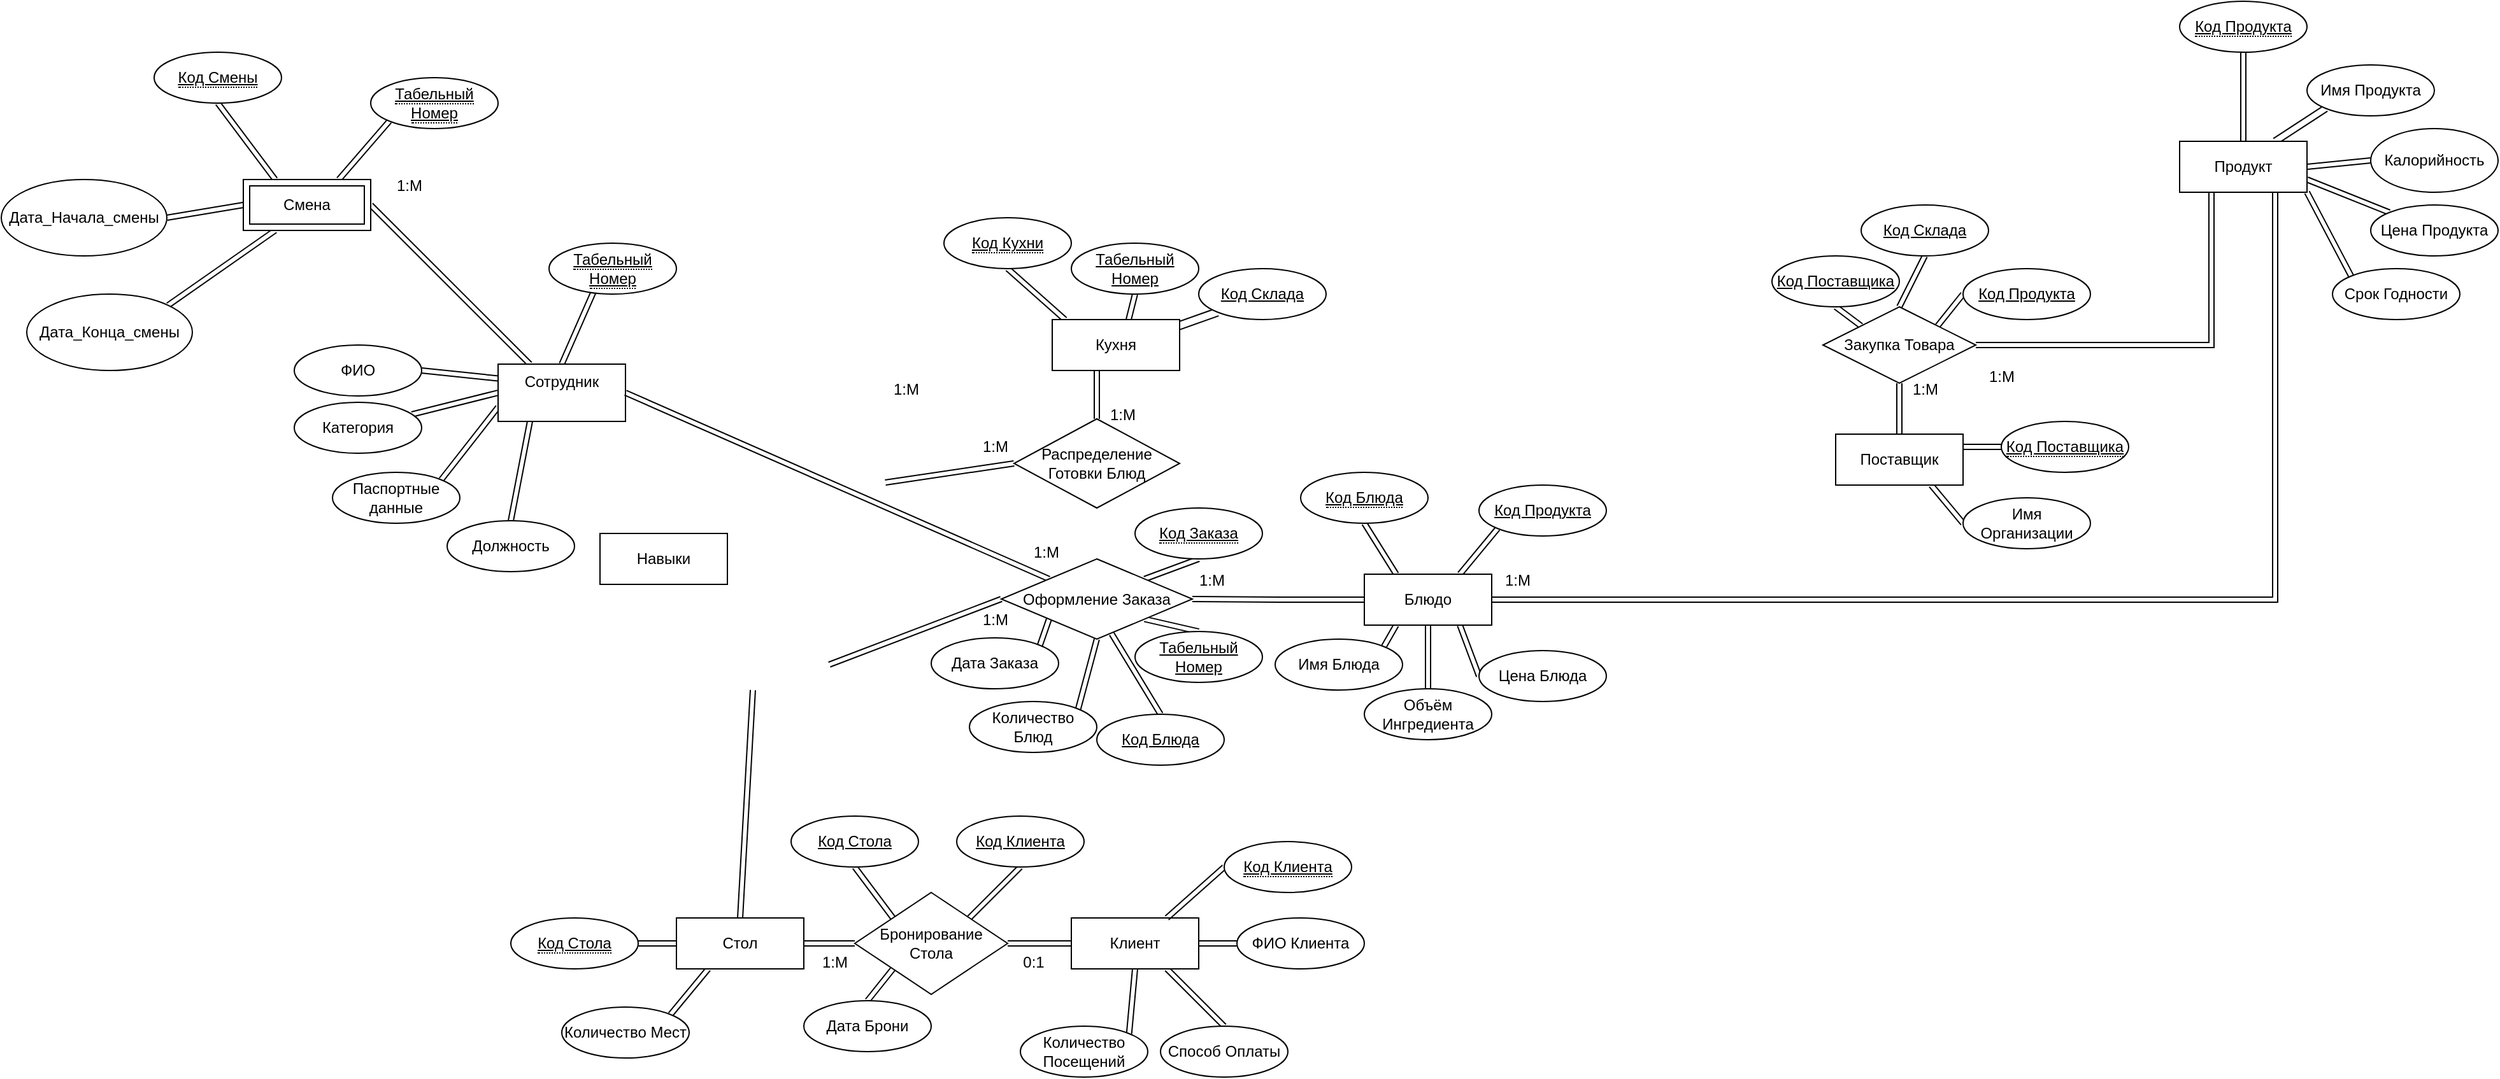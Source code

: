 <mxfile version="22.0.1" type="device">
  <diagram name="Страница — 1" id="ykmNFUrrINJpp-C2KCpG">
    <mxGraphModel dx="2062" dy="1845" grid="1" gridSize="10" guides="1" tooltips="1" connect="1" arrows="1" fold="1" page="1" pageScale="1" pageWidth="827" pageHeight="1169" math="0" shadow="0">
      <root>
        <mxCell id="0" />
        <mxCell id="1" parent="0" />
        <mxCell id="NLanmBV0cDTuYzGDEzHY-10" style="edgeStyle=none;shape=link;rounded=0;orthogonalLoop=1;jettySize=auto;html=1;exitX=0;exitY=0.25;exitDx=0;exitDy=0;entryX=1;entryY=0.5;entryDx=0;entryDy=0;" parent="1" source="NLanmBV0cDTuYzGDEzHY-1" target="NLanmBV0cDTuYzGDEzHY-9" edge="1">
          <mxGeometry relative="1" as="geometry" />
        </mxCell>
        <mxCell id="NLanmBV0cDTuYzGDEzHY-11" style="edgeStyle=none;shape=link;rounded=0;orthogonalLoop=1;jettySize=auto;html=1;exitX=0;exitY=0.5;exitDx=0;exitDy=0;" parent="1" source="NLanmBV0cDTuYzGDEzHY-1" target="NLanmBV0cDTuYzGDEzHY-8" edge="1">
          <mxGeometry relative="1" as="geometry" />
        </mxCell>
        <mxCell id="NLanmBV0cDTuYzGDEzHY-13" style="edgeStyle=none;shape=link;rounded=0;orthogonalLoop=1;jettySize=auto;html=1;exitX=0;exitY=0.75;exitDx=0;exitDy=0;entryX=1;entryY=0;entryDx=0;entryDy=0;" parent="1" source="NLanmBV0cDTuYzGDEzHY-1" target="NLanmBV0cDTuYzGDEzHY-12" edge="1">
          <mxGeometry relative="1" as="geometry" />
        </mxCell>
        <mxCell id="NLanmBV0cDTuYzGDEzHY-15" style="edgeStyle=none;shape=link;rounded=0;orthogonalLoop=1;jettySize=auto;html=1;exitX=0.25;exitY=1;exitDx=0;exitDy=0;entryX=0.5;entryY=0;entryDx=0;entryDy=0;" parent="1" source="NLanmBV0cDTuYzGDEzHY-1" target="NLanmBV0cDTuYzGDEzHY-14" edge="1">
          <mxGeometry relative="1" as="geometry" />
        </mxCell>
        <mxCell id="NLanmBV0cDTuYzGDEzHY-36" style="edgeStyle=none;shape=link;rounded=0;orthogonalLoop=1;jettySize=auto;html=1;exitX=0.5;exitY=0;exitDx=0;exitDy=0;entryX=0.352;entryY=0.941;entryDx=0;entryDy=0;entryPerimeter=0;" parent="1" source="NLanmBV0cDTuYzGDEzHY-1" target="NLanmBV0cDTuYzGDEzHY-41" edge="1">
          <mxGeometry relative="1" as="geometry">
            <mxPoint x="180" as="targetPoint" />
          </mxGeometry>
        </mxCell>
        <mxCell id="fyG_MJzrYiCjkGEncua_-13" style="edgeStyle=none;shape=link;rounded=0;orthogonalLoop=1;jettySize=auto;html=1;exitX=0.25;exitY=0;exitDx=0;exitDy=0;entryX=1;entryY=0.5;entryDx=0;entryDy=0;" edge="1" parent="1" source="NLanmBV0cDTuYzGDEzHY-1" target="fyG_MJzrYiCjkGEncua_-2">
          <mxGeometry relative="1" as="geometry" />
        </mxCell>
        <mxCell id="NLanmBV0cDTuYzGDEzHY-1" value="Сотрудник" style="whiteSpace=wrap;html=1;align=center;perimeterSpacing=0;fontStyle=0;verticalAlign=top;" parent="1" vertex="1">
          <mxGeometry x="100" y="45" width="100" height="45" as="geometry" />
        </mxCell>
        <mxCell id="NLanmBV0cDTuYzGDEzHY-8" value="Категория&lt;br&gt;" style="ellipse;whiteSpace=wrap;html=1;align=center;" parent="1" vertex="1">
          <mxGeometry x="-60" y="75" width="100" height="40" as="geometry" />
        </mxCell>
        <mxCell id="NLanmBV0cDTuYzGDEzHY-9" value="ФИО&lt;br&gt;" style="ellipse;whiteSpace=wrap;html=1;align=center;" parent="1" vertex="1">
          <mxGeometry x="-60" y="30" width="100" height="40" as="geometry" />
        </mxCell>
        <mxCell id="NLanmBV0cDTuYzGDEzHY-12" value="Паспортные данные" style="ellipse;whiteSpace=wrap;html=1;align=center;" parent="1" vertex="1">
          <mxGeometry x="-30" y="130" width="100" height="40" as="geometry" />
        </mxCell>
        <mxCell id="NLanmBV0cDTuYzGDEzHY-14" value="Должность" style="ellipse;whiteSpace=wrap;html=1;align=center;" parent="1" vertex="1">
          <mxGeometry x="60" y="168" width="100" height="40" as="geometry" />
        </mxCell>
        <mxCell id="NLanmBV0cDTuYzGDEzHY-45" style="edgeStyle=none;shape=link;rounded=0;orthogonalLoop=1;jettySize=auto;html=1;exitX=0.5;exitY=0;exitDx=0;exitDy=0;entryX=0.5;entryY=1;entryDx=0;entryDy=0;" parent="1" target="NLanmBV0cDTuYzGDEzHY-42" edge="1">
          <mxGeometry relative="1" as="geometry">
            <mxPoint x="370" y="-100" as="sourcePoint" />
          </mxGeometry>
        </mxCell>
        <mxCell id="NLanmBV0cDTuYzGDEzHY-176" style="edgeStyle=none;shape=link;rounded=0;orthogonalLoop=1;jettySize=auto;html=1;exitX=0.5;exitY=1;exitDx=0;exitDy=0;entryX=0.5;entryY=0;entryDx=0;entryDy=0;" parent="1" source="NLanmBV0cDTuYzGDEzHY-25" edge="1">
          <mxGeometry relative="1" as="geometry">
            <mxPoint x="370" y="-40" as="targetPoint" />
          </mxGeometry>
        </mxCell>
        <mxCell id="NLanmBV0cDTuYzGDEzHY-46" style="edgeStyle=none;shape=link;rounded=0;orthogonalLoop=1;jettySize=auto;html=1;exitX=0.5;exitY=0;exitDx=0;exitDy=0;entryX=0.5;entryY=1;entryDx=0;entryDy=0;" parent="1" target="NLanmBV0cDTuYzGDEzHY-44" edge="1">
          <mxGeometry relative="1" as="geometry">
            <mxPoint x="354" y="128" as="sourcePoint" />
          </mxGeometry>
        </mxCell>
        <mxCell id="NLanmBV0cDTuYzGDEzHY-84" style="edgeStyle=none;shape=link;rounded=0;orthogonalLoop=1;jettySize=auto;html=1;exitX=1;exitY=0.5;exitDx=0;exitDy=0;entryX=0;entryY=0;entryDx=0;entryDy=0;" parent="1" source="NLanmBV0cDTuYzGDEzHY-1" target="NLanmBV0cDTuYzGDEzHY-82" edge="1">
          <mxGeometry relative="1" as="geometry">
            <mxPoint x="404" y="158" as="sourcePoint" />
          </mxGeometry>
        </mxCell>
        <mxCell id="NLanmBV0cDTuYzGDEzHY-102" style="edgeStyle=none;shape=link;rounded=0;orthogonalLoop=1;jettySize=auto;html=1;exitX=1;exitY=0.25;exitDx=0;exitDy=0;entryX=0;entryY=0.5;entryDx=0;entryDy=0;" parent="1" target="NLanmBV0cDTuYzGDEzHY-100" edge="1">
          <mxGeometry relative="1" as="geometry">
            <mxPoint x="404" y="138" as="sourcePoint" />
          </mxGeometry>
        </mxCell>
        <mxCell id="NLanmBV0cDTuYzGDEzHY-55" style="edgeStyle=none;shape=link;rounded=0;orthogonalLoop=1;jettySize=auto;html=1;exitX=0.5;exitY=1;exitDx=0;exitDy=0;entryX=0.5;entryY=0;entryDx=0;entryDy=0;" parent="1" target="NLanmBV0cDTuYzGDEzHY-50" edge="1">
          <mxGeometry relative="1" as="geometry">
            <mxPoint x="300" y="301" as="sourcePoint" />
          </mxGeometry>
        </mxCell>
        <mxCell id="NLanmBV0cDTuYzGDEzHY-83" style="edgeStyle=none;shape=link;rounded=0;orthogonalLoop=1;jettySize=auto;html=1;exitX=1;exitY=0.5;exitDx=0;exitDy=0;entryX=0;entryY=0.5;entryDx=0;entryDy=0;" parent="1" target="NLanmBV0cDTuYzGDEzHY-82" edge="1">
          <mxGeometry relative="1" as="geometry">
            <mxPoint x="360" y="281" as="sourcePoint" />
          </mxGeometry>
        </mxCell>
        <mxCell id="NLanmBV0cDTuYzGDEzHY-41" value="&lt;span style=&quot;border-bottom: 1px dotted&quot;&gt;&lt;u&gt;Табельный Номер&lt;/u&gt;&lt;/span&gt;" style="ellipse;whiteSpace=wrap;html=1;align=center;" parent="1" vertex="1">
          <mxGeometry x="140" y="-50" width="100" height="40" as="geometry" />
        </mxCell>
        <mxCell id="NLanmBV0cDTuYzGDEzHY-52" style="edgeStyle=none;shape=link;rounded=0;orthogonalLoop=1;jettySize=auto;html=1;exitX=0;exitY=0.5;exitDx=0;exitDy=0;entryX=1;entryY=0.5;entryDx=0;entryDy=0;" parent="1" source="NLanmBV0cDTuYzGDEzHY-50" target="NLanmBV0cDTuYzGDEzHY-51" edge="1">
          <mxGeometry relative="1" as="geometry" />
        </mxCell>
        <mxCell id="NLanmBV0cDTuYzGDEzHY-54" style="edgeStyle=none;shape=link;rounded=0;orthogonalLoop=1;jettySize=auto;html=1;exitX=0.25;exitY=1;exitDx=0;exitDy=0;entryX=1;entryY=0;entryDx=0;entryDy=0;" parent="1" source="NLanmBV0cDTuYzGDEzHY-50" target="NLanmBV0cDTuYzGDEzHY-53" edge="1">
          <mxGeometry relative="1" as="geometry" />
        </mxCell>
        <mxCell id="NLanmBV0cDTuYzGDEzHY-58" style="edgeStyle=none;shape=link;rounded=0;orthogonalLoop=1;jettySize=auto;html=1;exitX=1;exitY=0.5;exitDx=0;exitDy=0;entryX=0;entryY=0.5;entryDx=0;entryDy=0;" parent="1" source="NLanmBV0cDTuYzGDEzHY-50" target="NLanmBV0cDTuYzGDEzHY-57" edge="1">
          <mxGeometry relative="1" as="geometry" />
        </mxCell>
        <mxCell id="NLanmBV0cDTuYzGDEzHY-50" value="Стол" style="whiteSpace=wrap;html=1;align=center;" parent="1" vertex="1">
          <mxGeometry x="240" y="480" width="100" height="40" as="geometry" />
        </mxCell>
        <mxCell id="NLanmBV0cDTuYzGDEzHY-51" value="&lt;span style=&quot;border-bottom: 1px dotted&quot;&gt;&lt;u&gt;Код Стола&lt;/u&gt;&lt;/span&gt;" style="ellipse;whiteSpace=wrap;html=1;align=center;" parent="1" vertex="1">
          <mxGeometry x="110" y="480" width="100" height="40" as="geometry" />
        </mxCell>
        <mxCell id="NLanmBV0cDTuYzGDEzHY-53" value="Количество Мест" style="ellipse;whiteSpace=wrap;html=1;align=center;" parent="1" vertex="1">
          <mxGeometry x="150" y="550" width="100" height="40" as="geometry" />
        </mxCell>
        <mxCell id="NLanmBV0cDTuYzGDEzHY-72" style="edgeStyle=none;shape=link;rounded=0;orthogonalLoop=1;jettySize=auto;html=1;exitX=1;exitY=0;exitDx=0;exitDy=0;entryX=0.5;entryY=1;entryDx=0;entryDy=0;" parent="1" source="NLanmBV0cDTuYzGDEzHY-57" target="NLanmBV0cDTuYzGDEzHY-71" edge="1">
          <mxGeometry relative="1" as="geometry" />
        </mxCell>
        <mxCell id="NLanmBV0cDTuYzGDEzHY-73" style="edgeStyle=none;shape=link;rounded=0;orthogonalLoop=1;jettySize=auto;html=1;exitX=0;exitY=0;exitDx=0;exitDy=0;entryX=0.5;entryY=1;entryDx=0;entryDy=0;" parent="1" source="NLanmBV0cDTuYzGDEzHY-57" target="NLanmBV0cDTuYzGDEzHY-64" edge="1">
          <mxGeometry relative="1" as="geometry" />
        </mxCell>
        <mxCell id="NLanmBV0cDTuYzGDEzHY-81" style="edgeStyle=none;shape=link;rounded=0;orthogonalLoop=1;jettySize=auto;html=1;exitX=0;exitY=1;exitDx=0;exitDy=0;entryX=0.5;entryY=0;entryDx=0;entryDy=0;" parent="1" source="NLanmBV0cDTuYzGDEzHY-57" target="NLanmBV0cDTuYzGDEzHY-80" edge="1">
          <mxGeometry relative="1" as="geometry" />
        </mxCell>
        <mxCell id="NLanmBV0cDTuYzGDEzHY-57" value="Бронирование Стола" style="shape=rhombus;perimeter=rhombusPerimeter;whiteSpace=wrap;html=1;align=center;" parent="1" vertex="1">
          <mxGeometry x="380" y="460" width="120" height="80" as="geometry" />
        </mxCell>
        <mxCell id="NLanmBV0cDTuYzGDEzHY-60" value="1:М" style="text;html=1;align=center;verticalAlign=middle;resizable=0;points=[];autosize=1;strokeColor=none;fillColor=none;" parent="1" vertex="1">
          <mxGeometry x="344" y="500" width="40" height="30" as="geometry" />
        </mxCell>
        <mxCell id="NLanmBV0cDTuYzGDEzHY-62" style="edgeStyle=none;shape=link;rounded=0;orthogonalLoop=1;jettySize=auto;html=1;exitX=0;exitY=0.5;exitDx=0;exitDy=0;entryX=1;entryY=0.5;entryDx=0;entryDy=0;" parent="1" source="NLanmBV0cDTuYzGDEzHY-61" target="NLanmBV0cDTuYzGDEzHY-57" edge="1">
          <mxGeometry relative="1" as="geometry" />
        </mxCell>
        <mxCell id="NLanmBV0cDTuYzGDEzHY-75" style="edgeStyle=none;shape=link;rounded=0;orthogonalLoop=1;jettySize=auto;html=1;exitX=1;exitY=0.5;exitDx=0;exitDy=0;entryX=0;entryY=0.5;entryDx=0;entryDy=0;" parent="1" source="NLanmBV0cDTuYzGDEzHY-61" target="NLanmBV0cDTuYzGDEzHY-74" edge="1">
          <mxGeometry relative="1" as="geometry">
            <mxPoint x="690" y="510" as="targetPoint" />
          </mxGeometry>
        </mxCell>
        <mxCell id="NLanmBV0cDTuYzGDEzHY-77" style="edgeStyle=none;shape=link;rounded=0;orthogonalLoop=1;jettySize=auto;html=1;exitX=0.75;exitY=1;exitDx=0;exitDy=0;entryX=0.5;entryY=0;entryDx=0;entryDy=0;" parent="1" source="NLanmBV0cDTuYzGDEzHY-61" target="NLanmBV0cDTuYzGDEzHY-76" edge="1">
          <mxGeometry relative="1" as="geometry" />
        </mxCell>
        <mxCell id="NLanmBV0cDTuYzGDEzHY-79" style="edgeStyle=none;shape=link;rounded=0;orthogonalLoop=1;jettySize=auto;html=1;exitX=0.5;exitY=1;exitDx=0;exitDy=0;entryX=1;entryY=0;entryDx=0;entryDy=0;" parent="1" source="NLanmBV0cDTuYzGDEzHY-61" target="NLanmBV0cDTuYzGDEzHY-78" edge="1">
          <mxGeometry relative="1" as="geometry" />
        </mxCell>
        <mxCell id="NLanmBV0cDTuYzGDEzHY-61" value="Клиент" style="whiteSpace=wrap;html=1;align=center;" parent="1" vertex="1">
          <mxGeometry x="550" y="480" width="100" height="40" as="geometry" />
        </mxCell>
        <mxCell id="NLanmBV0cDTuYzGDEzHY-64" value="Код Стола" style="ellipse;whiteSpace=wrap;html=1;align=center;fontStyle=4;" parent="1" vertex="1">
          <mxGeometry x="330" y="400" width="100" height="40" as="geometry" />
        </mxCell>
        <mxCell id="NLanmBV0cDTuYzGDEzHY-68" style="edgeStyle=none;shape=link;rounded=0;orthogonalLoop=1;jettySize=auto;html=1;exitX=0;exitY=0.5;exitDx=0;exitDy=0;entryX=0.75;entryY=0;entryDx=0;entryDy=0;" parent="1" source="NLanmBV0cDTuYzGDEzHY-66" target="NLanmBV0cDTuYzGDEzHY-61" edge="1">
          <mxGeometry relative="1" as="geometry" />
        </mxCell>
        <mxCell id="NLanmBV0cDTuYzGDEzHY-66" value="&lt;span style=&quot;border-bottom: 1px dotted&quot;&gt;Код Клиента&lt;/span&gt;" style="ellipse;whiteSpace=wrap;html=1;align=center;fontStyle=4" parent="1" vertex="1">
          <mxGeometry x="670" y="420" width="100" height="40" as="geometry" />
        </mxCell>
        <mxCell id="NLanmBV0cDTuYzGDEzHY-69" value="0:1" style="text;html=1;align=center;verticalAlign=middle;resizable=0;points=[];autosize=1;strokeColor=none;fillColor=none;" parent="1" vertex="1">
          <mxGeometry x="500" y="500" width="40" height="30" as="geometry" />
        </mxCell>
        <mxCell id="NLanmBV0cDTuYzGDEzHY-71" value="Код Клиента" style="ellipse;whiteSpace=wrap;html=1;align=center;fontStyle=4;" parent="1" vertex="1">
          <mxGeometry x="460" y="400" width="100" height="40" as="geometry" />
        </mxCell>
        <mxCell id="NLanmBV0cDTuYzGDEzHY-74" value="ФИО Клиента" style="ellipse;whiteSpace=wrap;html=1;align=center;" parent="1" vertex="1">
          <mxGeometry x="680" y="480" width="100" height="40" as="geometry" />
        </mxCell>
        <mxCell id="NLanmBV0cDTuYzGDEzHY-76" value="Способ Оплаты" style="ellipse;whiteSpace=wrap;html=1;align=center;" parent="1" vertex="1">
          <mxGeometry x="620" y="565" width="100" height="40" as="geometry" />
        </mxCell>
        <mxCell id="NLanmBV0cDTuYzGDEzHY-78" value="Количество Посещений" style="ellipse;whiteSpace=wrap;html=1;align=center;" parent="1" vertex="1">
          <mxGeometry x="510" y="565" width="100" height="40" as="geometry" />
        </mxCell>
        <mxCell id="NLanmBV0cDTuYzGDEzHY-80" value="Дата Брони" style="ellipse;whiteSpace=wrap;html=1;align=center;" parent="1" vertex="1">
          <mxGeometry x="340" y="545" width="100" height="40" as="geometry" />
        </mxCell>
        <mxCell id="NLanmBV0cDTuYzGDEzHY-172" style="edgeStyle=none;shape=link;rounded=0;orthogonalLoop=1;jettySize=auto;html=1;exitX=1;exitY=0;exitDx=0;exitDy=0;entryX=0.5;entryY=1;entryDx=0;entryDy=0;" parent="1" source="NLanmBV0cDTuYzGDEzHY-82" target="NLanmBV0cDTuYzGDEzHY-170" edge="1">
          <mxGeometry relative="1" as="geometry" />
        </mxCell>
        <mxCell id="NLanmBV0cDTuYzGDEzHY-178" style="edgeStyle=none;shape=link;rounded=0;orthogonalLoop=1;jettySize=auto;html=1;exitX=1;exitY=1;exitDx=0;exitDy=0;entryX=0.5;entryY=0;entryDx=0;entryDy=0;" parent="1" source="NLanmBV0cDTuYzGDEzHY-82" target="NLanmBV0cDTuYzGDEzHY-177" edge="1">
          <mxGeometry relative="1" as="geometry" />
        </mxCell>
        <mxCell id="NLanmBV0cDTuYzGDEzHY-180" style="edgeStyle=none;shape=link;rounded=0;orthogonalLoop=1;jettySize=auto;html=1;exitX=0.578;exitY=0.935;exitDx=0;exitDy=0;entryX=0.5;entryY=0;entryDx=0;entryDy=0;exitPerimeter=0;" parent="1" source="NLanmBV0cDTuYzGDEzHY-82" target="NLanmBV0cDTuYzGDEzHY-179" edge="1">
          <mxGeometry relative="1" as="geometry" />
        </mxCell>
        <mxCell id="NLanmBV0cDTuYzGDEzHY-187" style="edgeStyle=none;shape=link;rounded=0;orthogonalLoop=1;jettySize=auto;html=1;exitX=0;exitY=1;exitDx=0;exitDy=0;entryX=1;entryY=0;entryDx=0;entryDy=0;" parent="1" source="NLanmBV0cDTuYzGDEzHY-82" target="NLanmBV0cDTuYzGDEzHY-186" edge="1">
          <mxGeometry relative="1" as="geometry" />
        </mxCell>
        <mxCell id="NLanmBV0cDTuYzGDEzHY-82" value="Оформление Заказа" style="shape=rhombus;perimeter=rhombusPerimeter;whiteSpace=wrap;html=1;align=center;" parent="1" vertex="1">
          <mxGeometry x="495" y="198" width="150" height="63" as="geometry" />
        </mxCell>
        <mxCell id="NLanmBV0cDTuYzGDEzHY-85" value="1:М" style="text;html=1;align=center;verticalAlign=middle;resizable=0;points=[];autosize=1;strokeColor=none;fillColor=none;" parent="1" vertex="1">
          <mxGeometry x="470" y="231" width="40" height="30" as="geometry" />
        </mxCell>
        <mxCell id="NLanmBV0cDTuYzGDEzHY-86" value="1:М" style="text;html=1;align=center;verticalAlign=middle;resizable=0;points=[];autosize=1;strokeColor=none;fillColor=none;" parent="1" vertex="1">
          <mxGeometry x="510" y="178" width="40" height="30" as="geometry" />
        </mxCell>
        <mxCell id="NLanmBV0cDTuYzGDEzHY-92" style="edgeStyle=none;shape=link;rounded=0;orthogonalLoop=1;jettySize=auto;html=1;exitX=0.25;exitY=0;exitDx=0;exitDy=0;entryX=0.5;entryY=1;entryDx=0;entryDy=0;" parent="1" target="NLanmBV0cDTuYzGDEzHY-90" edge="1">
          <mxGeometry relative="1" as="geometry">
            <mxPoint x="545" y="10" as="sourcePoint" />
          </mxGeometry>
        </mxCell>
        <mxCell id="NLanmBV0cDTuYzGDEzHY-95" style="edgeStyle=none;shape=link;rounded=0;orthogonalLoop=1;jettySize=auto;html=1;exitX=0.75;exitY=0;exitDx=0;exitDy=0;entryX=0.5;entryY=1;entryDx=0;entryDy=0;" parent="1" target="NLanmBV0cDTuYzGDEzHY-93" edge="1">
          <mxGeometry relative="1" as="geometry">
            <mxPoint x="595" y="10" as="sourcePoint" />
          </mxGeometry>
        </mxCell>
        <mxCell id="NLanmBV0cDTuYzGDEzHY-97" style="edgeStyle=none;shape=link;rounded=0;orthogonalLoop=1;jettySize=auto;html=1;exitX=1;exitY=0.25;exitDx=0;exitDy=0;entryX=0;entryY=1;entryDx=0;entryDy=0;width=-6.19;" parent="1" target="NLanmBV0cDTuYzGDEzHY-96" edge="1">
          <mxGeometry relative="1" as="geometry">
            <mxPoint x="620" y="20" as="sourcePoint" />
          </mxGeometry>
        </mxCell>
        <mxCell id="NLanmBV0cDTuYzGDEzHY-101" style="edgeStyle=none;shape=link;rounded=0;orthogonalLoop=1;jettySize=auto;html=1;exitX=0.5;exitY=1;exitDx=0;exitDy=0;entryX=0.5;entryY=0;entryDx=0;entryDy=0;" parent="1" target="NLanmBV0cDTuYzGDEzHY-100" edge="1">
          <mxGeometry relative="1" as="geometry">
            <mxPoint x="570" y="50" as="sourcePoint" />
          </mxGeometry>
        </mxCell>
        <mxCell id="NLanmBV0cDTuYzGDEzHY-89" value="1:М" style="text;html=1;align=center;verticalAlign=middle;resizable=0;points=[];autosize=1;strokeColor=none;fillColor=none;" parent="1" vertex="1">
          <mxGeometry x="400" y="50" width="40" height="30" as="geometry" />
        </mxCell>
        <mxCell id="NLanmBV0cDTuYzGDEzHY-90" value="&lt;span style=&quot;border-bottom: 1px dotted&quot;&gt;&lt;u&gt;Код Кухни&lt;/u&gt;&lt;/span&gt;" style="ellipse;whiteSpace=wrap;html=1;align=center;" parent="1" vertex="1">
          <mxGeometry x="450" y="-70" width="100" height="40" as="geometry" />
        </mxCell>
        <mxCell id="NLanmBV0cDTuYzGDEzHY-93" value="Табельный Номер" style="ellipse;whiteSpace=wrap;html=1;align=center;fontStyle=4;" parent="1" vertex="1">
          <mxGeometry x="550" y="-50" width="100" height="40" as="geometry" />
        </mxCell>
        <mxCell id="NLanmBV0cDTuYzGDEzHY-96" value="&lt;u&gt;Код Склада&lt;/u&gt;" style="ellipse;whiteSpace=wrap;html=1;align=center;" parent="1" vertex="1">
          <mxGeometry x="650" y="-30" width="100" height="40" as="geometry" />
        </mxCell>
        <mxCell id="NLanmBV0cDTuYzGDEzHY-99" value="1:М" style="text;html=1;align=center;verticalAlign=middle;resizable=0;points=[];autosize=1;strokeColor=none;fillColor=none;" parent="1" vertex="1">
          <mxGeometry x="570" y="70" width="40" height="30" as="geometry" />
        </mxCell>
        <mxCell id="NLanmBV0cDTuYzGDEzHY-100" value="Распределение Готовки Блюд" style="shape=rhombus;perimeter=rhombusPerimeter;whiteSpace=wrap;html=1;align=center;" parent="1" vertex="1">
          <mxGeometry x="505" y="88" width="130" height="70" as="geometry" />
        </mxCell>
        <mxCell id="NLanmBV0cDTuYzGDEzHY-103" value="1:М" style="text;html=1;align=center;verticalAlign=middle;resizable=0;points=[];autosize=1;strokeColor=none;fillColor=none;" parent="1" vertex="1">
          <mxGeometry x="470" y="95" width="40" height="30" as="geometry" />
        </mxCell>
        <mxCell id="NLanmBV0cDTuYzGDEzHY-106" style="edgeStyle=none;shape=link;rounded=0;orthogonalLoop=1;jettySize=auto;html=1;exitX=0.25;exitY=0;exitDx=0;exitDy=0;entryX=0.5;entryY=1;entryDx=0;entryDy=0;" parent="1" source="NLanmBV0cDTuYzGDEzHY-104" target="NLanmBV0cDTuYzGDEzHY-105" edge="1">
          <mxGeometry relative="1" as="geometry" />
        </mxCell>
        <mxCell id="NLanmBV0cDTuYzGDEzHY-116" style="edgeStyle=none;shape=link;rounded=0;orthogonalLoop=1;jettySize=auto;html=1;exitX=0.25;exitY=1;exitDx=0;exitDy=0;entryX=1;entryY=0;entryDx=0;entryDy=0;" parent="1" source="NLanmBV0cDTuYzGDEzHY-104" target="NLanmBV0cDTuYzGDEzHY-111" edge="1">
          <mxGeometry relative="1" as="geometry" />
        </mxCell>
        <mxCell id="NLanmBV0cDTuYzGDEzHY-117" style="edgeStyle=none;shape=link;rounded=0;orthogonalLoop=1;jettySize=auto;html=1;exitX=0.5;exitY=1;exitDx=0;exitDy=0;entryX=0.5;entryY=0;entryDx=0;entryDy=0;" parent="1" source="NLanmBV0cDTuYzGDEzHY-104" target="NLanmBV0cDTuYzGDEzHY-112" edge="1">
          <mxGeometry relative="1" as="geometry" />
        </mxCell>
        <mxCell id="NLanmBV0cDTuYzGDEzHY-118" style="edgeStyle=none;shape=link;rounded=0;orthogonalLoop=1;jettySize=auto;html=1;exitX=0.75;exitY=1;exitDx=0;exitDy=0;entryX=0;entryY=0.5;entryDx=0;entryDy=0;" parent="1" source="NLanmBV0cDTuYzGDEzHY-104" target="NLanmBV0cDTuYzGDEzHY-114" edge="1">
          <mxGeometry relative="1" as="geometry" />
        </mxCell>
        <mxCell id="NLanmBV0cDTuYzGDEzHY-119" style="edgeStyle=none;shape=link;rounded=0;orthogonalLoop=1;jettySize=auto;html=1;exitX=0.75;exitY=0;exitDx=0;exitDy=0;entryX=0;entryY=1;entryDx=0;entryDy=0;" parent="1" source="NLanmBV0cDTuYzGDEzHY-104" target="NLanmBV0cDTuYzGDEzHY-113" edge="1">
          <mxGeometry relative="1" as="geometry" />
        </mxCell>
        <mxCell id="NLanmBV0cDTuYzGDEzHY-168" style="edgeStyle=orthogonalEdgeStyle;shape=link;rounded=0;orthogonalLoop=1;jettySize=auto;html=1;exitX=0;exitY=0.5;exitDx=0;exitDy=0;entryX=1;entryY=0.5;entryDx=0;entryDy=0;" parent="1" source="NLanmBV0cDTuYzGDEzHY-104" target="NLanmBV0cDTuYzGDEzHY-82" edge="1">
          <mxGeometry relative="1" as="geometry" />
        </mxCell>
        <mxCell id="NLanmBV0cDTuYzGDEzHY-104" value="Блюдо" style="whiteSpace=wrap;html=1;align=center;" parent="1" vertex="1">
          <mxGeometry x="780" y="210" width="100" height="40" as="geometry" />
        </mxCell>
        <mxCell id="NLanmBV0cDTuYzGDEzHY-105" value="&lt;span style=&quot;border-bottom: 1px dotted&quot;&gt;&lt;u&gt;Код Блюда&lt;/u&gt;&lt;/span&gt;" style="ellipse;whiteSpace=wrap;html=1;align=center;" parent="1" vertex="1">
          <mxGeometry x="730" y="130" width="100" height="40" as="geometry" />
        </mxCell>
        <mxCell id="NLanmBV0cDTuYzGDEzHY-111" value="Имя Блюда" style="ellipse;whiteSpace=wrap;html=1;align=center;" parent="1" vertex="1">
          <mxGeometry x="710" y="261" width="100" height="40" as="geometry" />
        </mxCell>
        <mxCell id="NLanmBV0cDTuYzGDEzHY-112" value="Объём Ингредиента" style="ellipse;whiteSpace=wrap;html=1;align=center;" parent="1" vertex="1">
          <mxGeometry x="780" y="300" width="100" height="40" as="geometry" />
        </mxCell>
        <mxCell id="NLanmBV0cDTuYzGDEzHY-113" value="&lt;u&gt;Код Продукта&lt;/u&gt;" style="ellipse;whiteSpace=wrap;html=1;align=center;" parent="1" vertex="1">
          <mxGeometry x="870" y="140" width="100" height="40" as="geometry" />
        </mxCell>
        <mxCell id="NLanmBV0cDTuYzGDEzHY-114" value="Цена Блюда" style="ellipse;whiteSpace=wrap;html=1;align=center;" parent="1" vertex="1">
          <mxGeometry x="870" y="270" width="100" height="40" as="geometry" />
        </mxCell>
        <mxCell id="NLanmBV0cDTuYzGDEzHY-137" style="edgeStyle=none;shape=link;rounded=0;orthogonalLoop=1;jettySize=auto;html=1;exitX=0;exitY=0;exitDx=0;exitDy=0;entryX=0.5;entryY=1;entryDx=0;entryDy=0;" parent="1" source="NLanmBV0cDTuYzGDEzHY-131" target="NLanmBV0cDTuYzGDEzHY-134" edge="1">
          <mxGeometry relative="1" as="geometry" />
        </mxCell>
        <mxCell id="NLanmBV0cDTuYzGDEzHY-138" style="edgeStyle=none;shape=link;rounded=0;orthogonalLoop=1;jettySize=auto;html=1;exitX=0.5;exitY=0;exitDx=0;exitDy=0;entryX=0.5;entryY=1;entryDx=0;entryDy=0;" parent="1" source="NLanmBV0cDTuYzGDEzHY-131" target="NLanmBV0cDTuYzGDEzHY-135" edge="1">
          <mxGeometry relative="1" as="geometry" />
        </mxCell>
        <mxCell id="NLanmBV0cDTuYzGDEzHY-139" style="edgeStyle=none;shape=link;rounded=0;orthogonalLoop=1;jettySize=auto;html=1;exitX=1;exitY=0;exitDx=0;exitDy=0;entryX=0;entryY=0.5;entryDx=0;entryDy=0;" parent="1" source="NLanmBV0cDTuYzGDEzHY-131" target="NLanmBV0cDTuYzGDEzHY-136" edge="1">
          <mxGeometry relative="1" as="geometry" />
        </mxCell>
        <mxCell id="NLanmBV0cDTuYzGDEzHY-143" style="edgeStyle=orthogonalEdgeStyle;shape=link;rounded=0;orthogonalLoop=1;jettySize=auto;html=1;exitX=1;exitY=0.5;exitDx=0;exitDy=0;entryX=0.25;entryY=1;entryDx=0;entryDy=0;" parent="1" source="NLanmBV0cDTuYzGDEzHY-131" target="NLanmBV0cDTuYzGDEzHY-140" edge="1">
          <mxGeometry relative="1" as="geometry" />
        </mxCell>
        <mxCell id="NLanmBV0cDTuYzGDEzHY-131" value="Закупка Товара" style="shape=rhombus;perimeter=rhombusPerimeter;whiteSpace=wrap;html=1;align=center;" parent="1" vertex="1">
          <mxGeometry x="1140" width="120" height="60" as="geometry" />
        </mxCell>
        <mxCell id="NLanmBV0cDTuYzGDEzHY-134" value="Код Поставщика" style="ellipse;whiteSpace=wrap;html=1;align=center;fontStyle=4;" parent="1" vertex="1">
          <mxGeometry x="1100" y="-40" width="100" height="40" as="geometry" />
        </mxCell>
        <mxCell id="NLanmBV0cDTuYzGDEzHY-135" value="Код Склада" style="ellipse;whiteSpace=wrap;html=1;align=center;fontStyle=4;" parent="1" vertex="1">
          <mxGeometry x="1170" y="-80" width="100" height="40" as="geometry" />
        </mxCell>
        <mxCell id="NLanmBV0cDTuYzGDEzHY-136" value="Код Продукта" style="ellipse;whiteSpace=wrap;html=1;align=center;fontStyle=4;" parent="1" vertex="1">
          <mxGeometry x="1250" y="-30" width="100" height="40" as="geometry" />
        </mxCell>
        <mxCell id="NLanmBV0cDTuYzGDEzHY-142" style="edgeStyle=none;shape=link;rounded=0;orthogonalLoop=1;jettySize=auto;html=1;exitX=0.5;exitY=0;exitDx=0;exitDy=0;entryX=0.5;entryY=1;entryDx=0;entryDy=0;" parent="1" source="NLanmBV0cDTuYzGDEzHY-140" target="NLanmBV0cDTuYzGDEzHY-141" edge="1">
          <mxGeometry relative="1" as="geometry" />
        </mxCell>
        <mxCell id="NLanmBV0cDTuYzGDEzHY-150" style="edgeStyle=none;shape=link;rounded=0;orthogonalLoop=1;jettySize=auto;html=1;exitX=0.75;exitY=0;exitDx=0;exitDy=0;entryX=0;entryY=1;entryDx=0;entryDy=0;width=5.238;" parent="1" source="NLanmBV0cDTuYzGDEzHY-140" target="NLanmBV0cDTuYzGDEzHY-148" edge="1">
          <mxGeometry relative="1" as="geometry" />
        </mxCell>
        <mxCell id="NLanmBV0cDTuYzGDEzHY-152" style="edgeStyle=none;shape=link;rounded=0;orthogonalLoop=1;jettySize=auto;html=1;exitX=1;exitY=0.5;exitDx=0;exitDy=0;entryX=0;entryY=0.5;entryDx=0;entryDy=0;" parent="1" source="NLanmBV0cDTuYzGDEzHY-140" target="NLanmBV0cDTuYzGDEzHY-151" edge="1">
          <mxGeometry relative="1" as="geometry" />
        </mxCell>
        <mxCell id="NLanmBV0cDTuYzGDEzHY-154" style="edgeStyle=none;shape=link;rounded=0;orthogonalLoop=1;jettySize=auto;html=1;exitX=1;exitY=0.75;exitDx=0;exitDy=0;entryX=0;entryY=0;entryDx=0;entryDy=0;" parent="1" source="NLanmBV0cDTuYzGDEzHY-140" target="NLanmBV0cDTuYzGDEzHY-153" edge="1">
          <mxGeometry relative="1" as="geometry" />
        </mxCell>
        <mxCell id="NLanmBV0cDTuYzGDEzHY-157" style="edgeStyle=none;shape=link;rounded=0;orthogonalLoop=1;jettySize=auto;html=1;exitX=1;exitY=1;exitDx=0;exitDy=0;entryX=0;entryY=0;entryDx=0;entryDy=0;" parent="1" source="NLanmBV0cDTuYzGDEzHY-140" target="NLanmBV0cDTuYzGDEzHY-155" edge="1">
          <mxGeometry relative="1" as="geometry" />
        </mxCell>
        <mxCell id="NLanmBV0cDTuYzGDEzHY-167" style="edgeStyle=orthogonalEdgeStyle;shape=link;rounded=0;orthogonalLoop=1;jettySize=auto;html=1;exitX=0.75;exitY=1;exitDx=0;exitDy=0;entryX=1;entryY=0.5;entryDx=0;entryDy=0;" parent="1" source="NLanmBV0cDTuYzGDEzHY-140" target="NLanmBV0cDTuYzGDEzHY-104" edge="1">
          <mxGeometry relative="1" as="geometry" />
        </mxCell>
        <mxCell id="NLanmBV0cDTuYzGDEzHY-140" value="Продукт" style="whiteSpace=wrap;html=1;align=center;" parent="1" vertex="1">
          <mxGeometry x="1420" y="-130" width="100" height="40" as="geometry" />
        </mxCell>
        <mxCell id="NLanmBV0cDTuYzGDEzHY-141" value="&lt;span style=&quot;border-bottom: 1px dotted&quot;&gt;&lt;u&gt;Код Продукта&lt;/u&gt;&lt;/span&gt;" style="ellipse;whiteSpace=wrap;html=1;align=center;" parent="1" vertex="1">
          <mxGeometry x="1420" y="-240" width="100" height="40" as="geometry" />
        </mxCell>
        <mxCell id="NLanmBV0cDTuYzGDEzHY-144" value="1:М" style="text;html=1;align=center;verticalAlign=middle;resizable=0;points=[];autosize=1;strokeColor=none;fillColor=none;" parent="1" vertex="1">
          <mxGeometry x="1260" y="40" width="40" height="30" as="geometry" />
        </mxCell>
        <mxCell id="NLanmBV0cDTuYzGDEzHY-146" value="1:М" style="text;html=1;align=center;verticalAlign=middle;resizable=0;points=[];autosize=1;strokeColor=none;fillColor=none;" parent="1" vertex="1">
          <mxGeometry x="880" y="200" width="40" height="30" as="geometry" />
        </mxCell>
        <mxCell id="NLanmBV0cDTuYzGDEzHY-148" value="Имя Продукта" style="ellipse;whiteSpace=wrap;html=1;align=center;" parent="1" vertex="1">
          <mxGeometry x="1520" y="-190" width="100" height="40" as="geometry" />
        </mxCell>
        <mxCell id="NLanmBV0cDTuYzGDEzHY-151" value="Калорийность" style="ellipse;whiteSpace=wrap;html=1;align=center;" parent="1" vertex="1">
          <mxGeometry x="1570" y="-140" width="100" height="50" as="geometry" />
        </mxCell>
        <mxCell id="NLanmBV0cDTuYzGDEzHY-153" value="Цена Продукта" style="ellipse;whiteSpace=wrap;html=1;align=center;" parent="1" vertex="1">
          <mxGeometry x="1570" y="-80" width="100" height="40" as="geometry" />
        </mxCell>
        <mxCell id="NLanmBV0cDTuYzGDEzHY-155" value="Срок Годности" style="ellipse;whiteSpace=wrap;html=1;align=center;" parent="1" vertex="1">
          <mxGeometry x="1540" y="-30" width="100" height="40" as="geometry" />
        </mxCell>
        <mxCell id="NLanmBV0cDTuYzGDEzHY-159" style="edgeStyle=none;shape=link;rounded=0;orthogonalLoop=1;jettySize=auto;html=1;exitX=0.5;exitY=0;exitDx=0;exitDy=0;entryX=0.5;entryY=1;entryDx=0;entryDy=0;" parent="1" source="NLanmBV0cDTuYzGDEzHY-158" target="NLanmBV0cDTuYzGDEzHY-131" edge="1">
          <mxGeometry relative="1" as="geometry" />
        </mxCell>
        <mxCell id="NLanmBV0cDTuYzGDEzHY-162" style="edgeStyle=none;shape=link;rounded=0;orthogonalLoop=1;jettySize=auto;html=1;exitX=1;exitY=0.25;exitDx=0;exitDy=0;entryX=0;entryY=0.5;entryDx=0;entryDy=0;" parent="1" source="NLanmBV0cDTuYzGDEzHY-158" target="NLanmBV0cDTuYzGDEzHY-161" edge="1">
          <mxGeometry relative="1" as="geometry" />
        </mxCell>
        <mxCell id="NLanmBV0cDTuYzGDEzHY-164" style="edgeStyle=none;shape=link;rounded=0;orthogonalLoop=1;jettySize=auto;html=1;exitX=0.75;exitY=1;exitDx=0;exitDy=0;entryX=0;entryY=0.5;entryDx=0;entryDy=0;" parent="1" source="NLanmBV0cDTuYzGDEzHY-158" target="NLanmBV0cDTuYzGDEzHY-163" edge="1">
          <mxGeometry relative="1" as="geometry" />
        </mxCell>
        <mxCell id="NLanmBV0cDTuYzGDEzHY-158" value="Поставщик" style="whiteSpace=wrap;html=1;align=center;" parent="1" vertex="1">
          <mxGeometry x="1150" y="100" width="100" height="40" as="geometry" />
        </mxCell>
        <mxCell id="NLanmBV0cDTuYzGDEzHY-160" value="1:М" style="text;html=1;align=center;verticalAlign=middle;resizable=0;points=[];autosize=1;strokeColor=none;fillColor=none;" parent="1" vertex="1">
          <mxGeometry x="1200" y="50" width="40" height="30" as="geometry" />
        </mxCell>
        <mxCell id="NLanmBV0cDTuYzGDEzHY-161" value="&lt;span style=&quot;border-bottom: 1px dotted&quot;&gt;&lt;u&gt;Код Поставщика&lt;/u&gt;&lt;/span&gt;" style="ellipse;whiteSpace=wrap;html=1;align=center;" parent="1" vertex="1">
          <mxGeometry x="1280" y="90" width="100" height="40" as="geometry" />
        </mxCell>
        <mxCell id="NLanmBV0cDTuYzGDEzHY-163" value="Имя Организации" style="ellipse;whiteSpace=wrap;html=1;align=center;" parent="1" vertex="1">
          <mxGeometry x="1250" y="150" width="100" height="40" as="geometry" />
        </mxCell>
        <mxCell id="NLanmBV0cDTuYzGDEzHY-169" value="1:М" style="text;html=1;align=center;verticalAlign=middle;resizable=0;points=[];autosize=1;strokeColor=none;fillColor=none;" parent="1" vertex="1">
          <mxGeometry x="640" y="200" width="40" height="30" as="geometry" />
        </mxCell>
        <mxCell id="NLanmBV0cDTuYzGDEzHY-170" value="&lt;span style=&quot;border-bottom: 1px dotted&quot;&gt;&lt;u&gt;Код Заказа&lt;/u&gt;&lt;/span&gt;" style="ellipse;whiteSpace=wrap;html=1;align=center;" parent="1" vertex="1">
          <mxGeometry x="600" y="158" width="100" height="40" as="geometry" />
        </mxCell>
        <mxCell id="NLanmBV0cDTuYzGDEzHY-177" value="Табельный Номер" style="ellipse;whiteSpace=wrap;html=1;align=center;fontStyle=4;" parent="1" vertex="1">
          <mxGeometry x="600" y="255" width="100" height="40" as="geometry" />
        </mxCell>
        <mxCell id="NLanmBV0cDTuYzGDEzHY-179" value="Код Блюда" style="ellipse;whiteSpace=wrap;html=1;align=center;fontStyle=4;" parent="1" vertex="1">
          <mxGeometry x="570" y="320" width="100" height="40" as="geometry" />
        </mxCell>
        <mxCell id="NLanmBV0cDTuYzGDEzHY-182" value="Количество Блюд" style="ellipse;whiteSpace=wrap;html=1;align=center;" parent="1" vertex="1">
          <mxGeometry x="470" y="310" width="100" height="40" as="geometry" />
        </mxCell>
        <mxCell id="NLanmBV0cDTuYzGDEzHY-184" style="edgeStyle=none;shape=link;rounded=0;orthogonalLoop=1;jettySize=auto;html=1;exitX=1;exitY=0;exitDx=0;exitDy=0;entryX=0.5;entryY=1;entryDx=0;entryDy=0;" parent="1" source="NLanmBV0cDTuYzGDEzHY-182" target="NLanmBV0cDTuYzGDEzHY-82" edge="1">
          <mxGeometry relative="1" as="geometry" />
        </mxCell>
        <mxCell id="NLanmBV0cDTuYzGDEzHY-186" value="Дата Заказа" style="ellipse;whiteSpace=wrap;html=1;align=center;" parent="1" vertex="1">
          <mxGeometry x="440" y="260" width="100" height="40" as="geometry" />
        </mxCell>
        <mxCell id="fyG_MJzrYiCjkGEncua_-7" style="edgeStyle=none;shape=link;rounded=0;orthogonalLoop=1;jettySize=auto;html=1;exitX=0.75;exitY=0;exitDx=0;exitDy=0;entryX=0;entryY=1;entryDx=0;entryDy=0;" edge="1" parent="1" source="fyG_MJzrYiCjkGEncua_-2" target="fyG_MJzrYiCjkGEncua_-3">
          <mxGeometry relative="1" as="geometry" />
        </mxCell>
        <mxCell id="fyG_MJzrYiCjkGEncua_-8" style="edgeStyle=none;shape=link;rounded=0;orthogonalLoop=1;jettySize=auto;html=1;exitX=0.25;exitY=0;exitDx=0;exitDy=0;entryX=0.5;entryY=1;entryDx=0;entryDy=0;" edge="1" parent="1" source="fyG_MJzrYiCjkGEncua_-2" target="fyG_MJzrYiCjkGEncua_-4">
          <mxGeometry relative="1" as="geometry" />
        </mxCell>
        <mxCell id="fyG_MJzrYiCjkGEncua_-11" style="edgeStyle=none;shape=link;rounded=0;orthogonalLoop=1;jettySize=auto;html=1;exitX=0.25;exitY=1;exitDx=0;exitDy=0;entryX=1;entryY=0;entryDx=0;entryDy=0;" edge="1" parent="1" source="fyG_MJzrYiCjkGEncua_-2" target="fyG_MJzrYiCjkGEncua_-10">
          <mxGeometry relative="1" as="geometry" />
        </mxCell>
        <mxCell id="fyG_MJzrYiCjkGEncua_-12" style="edgeStyle=none;shape=link;rounded=0;orthogonalLoop=1;jettySize=auto;html=1;exitX=0;exitY=0.5;exitDx=0;exitDy=0;entryX=1;entryY=0.5;entryDx=0;entryDy=0;" edge="1" parent="1" source="fyG_MJzrYiCjkGEncua_-2" target="fyG_MJzrYiCjkGEncua_-9">
          <mxGeometry relative="1" as="geometry" />
        </mxCell>
        <mxCell id="fyG_MJzrYiCjkGEncua_-2" value="Смена" style="shape=ext;margin=3;double=1;whiteSpace=wrap;html=1;align=center;" vertex="1" parent="1">
          <mxGeometry x="-100" y="-100" width="100" height="40" as="geometry" />
        </mxCell>
        <mxCell id="fyG_MJzrYiCjkGEncua_-3" value="&lt;span style=&quot;border-bottom: 1px dotted&quot;&gt;&lt;u&gt;Табельный Номер&lt;/u&gt;&lt;/span&gt;" style="ellipse;whiteSpace=wrap;html=1;align=center;" vertex="1" parent="1">
          <mxGeometry y="-180" width="100" height="40" as="geometry" />
        </mxCell>
        <mxCell id="fyG_MJzrYiCjkGEncua_-4" value="&lt;span style=&quot;border-bottom: 1px dotted&quot;&gt;&lt;u&gt;Код Смены&lt;/u&gt;&lt;/span&gt;" style="ellipse;whiteSpace=wrap;html=1;align=center;" vertex="1" parent="1">
          <mxGeometry x="-170" y="-200" width="100" height="40" as="geometry" />
        </mxCell>
        <mxCell id="fyG_MJzrYiCjkGEncua_-9" value="Дата_Начала_смены" style="ellipse;whiteSpace=wrap;html=1;align=center;" vertex="1" parent="1">
          <mxGeometry x="-290" y="-100" width="130" height="60" as="geometry" />
        </mxCell>
        <mxCell id="fyG_MJzrYiCjkGEncua_-10" value="Дата_Конца_смены" style="ellipse;whiteSpace=wrap;html=1;align=center;" vertex="1" parent="1">
          <mxGeometry x="-270" y="-10" width="130" height="60" as="geometry" />
        </mxCell>
        <mxCell id="fyG_MJzrYiCjkGEncua_-14" value="1:М" style="text;html=1;align=center;verticalAlign=middle;resizable=0;points=[];autosize=1;strokeColor=none;fillColor=none;" vertex="1" parent="1">
          <mxGeometry x="10" y="-110" width="40" height="30" as="geometry" />
        </mxCell>
        <mxCell id="fyG_MJzrYiCjkGEncua_-15" style="edgeStyle=none;shape=link;rounded=0;orthogonalLoop=1;jettySize=auto;html=1;exitX=0.5;exitY=1;exitDx=0;exitDy=0;" edge="1" parent="1" source="NLanmBV0cDTuYzGDEzHY-1" target="NLanmBV0cDTuYzGDEzHY-1">
          <mxGeometry relative="1" as="geometry" />
        </mxCell>
        <mxCell id="fyG_MJzrYiCjkGEncua_-16" value="Навыки" style="whiteSpace=wrap;html=1;align=center;" vertex="1" parent="1">
          <mxGeometry x="180" y="178" width="100" height="40" as="geometry" />
        </mxCell>
        <mxCell id="fyG_MJzrYiCjkGEncua_-17" value="Кухня" style="whiteSpace=wrap;html=1;align=center;" vertex="1" parent="1">
          <mxGeometry x="535" y="10" width="100" height="40" as="geometry" />
        </mxCell>
      </root>
    </mxGraphModel>
  </diagram>
</mxfile>
